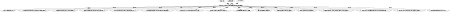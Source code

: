 digraph G {
size="3,3";
node [fontsize=7, fontname="Helvetica"];
edge [fontsize=7, fontname="Helvetica"];
node0 [label="Mitochondrial DNA, morphology, and the phylogenetic relationships of Antarctic icefishes...", width=0.27433100247,height=0.27433100247];
node1 [label="Thomas J Near", width=0.27433100247,height=0.27433100247];
node2 [label="James J Pesavento", width=0.27433100247,height=0.27433100247];
node3 [label="Chi Hing C Cheng", width=0.27433100247,height=0.27433100247];
node4 [label="Molecular Phylogenetics and Evolution", width=0.27433100247,height=0.27433100247];
node5 [label="Multiple Comparisons of Log-Likelihoods with Applications to Phylogenetic Inference", width=0.27433100247,height=0.27433100247];
node6 [label="Nucleotide Substitution Rate of Mammalian Mitochondrial Genomes", width=0.27433100247,height=0.27433100247];
node7 [label="Patterns of nucleotide change in mitochondrial ribosomal RNA genes and...", width=0.27433100247,height=0.27433100247];
node8 [label="Evolution of Cytochrome b and the Molecular Systematics of Ammocrypta...", width=0.27433100247,height=0.27433100247];
node9 [label="A Likelihood Approach to Estimating Phylogeny from Discrete Morphological Character...", width=0.27433100247,height=0.27433100247];
node10 [label="Evaluation of the maximum likelihood estimate of the evolutionary tree...", width=0.27433100247,height=0.27433100247];
node11 [label="A compilation of large subunit (23S and 23S-like) ribosomal RNA...", width=0.27433100247,height=0.27433100247];
node12 [label="Likelihood-Based Tests of Topologies in Phylogenetics", width=0.27433100247,height=0.27433100247];
node13 [label="TESTING SIGNIFICANCE OF INCONGRUENCE", width=0.27433100247,height=0.27433100247];
node14 [label="The European Large Subunit Ribosomal RNA database", width=0.27433100247,height=0.27433100247];
node15 [label="Evolution and adaptive radiation of antarctic fishes", width=0.27433100247,height=0.27433100247];
node16 [label="Phylogenetic Relationships in the North American Cyprinid Genus Cyprinella (Actinopterygii:...", width=0.27433100247,height=0.27433100247];
node17 [label="Molecular Phylogeny of the Live-Bearing Fish Genus Poecilia (Cyprinodontiformes: Poeciliidae)", width=0.27433100247,height=0.27433100247];
node18 [label="Mitochondrial Phylogeny of Notothenioids: A Molecular Approach to Antarctic Fish...", width=0.27433100247,height=0.27433100247];
node19 [label="Rates and Patterns of Base Change in the Small Subunit...", width=0.27433100247,height=0.27433100247];
node1 -> node0 [label="creator"];
node2 -> node0 [label="creator"];
node3 -> node0 [label="creator"];
node0 -> node4 [label="is_part_of"];
node0 -> node5 [label="references"];
node0 -> node6 [label="references"];
node0 -> node7 [label="references"];
node0 -> node8 [label="references"];
node0 -> node9 [label="references"];
node0 -> node10 [label="references"];
node0 -> node11 [label="references"];
node0 -> node12 [label="references"];
node0 -> node13 [label="references"];
node0 -> node14 [label="references"];
node0 -> node15 [label="references"];
node0 -> node16 [label="references"];
node0 -> node17 [label="references"];
node0 -> node18 [label="references"];
node0 -> node19 [label="references"];
}

